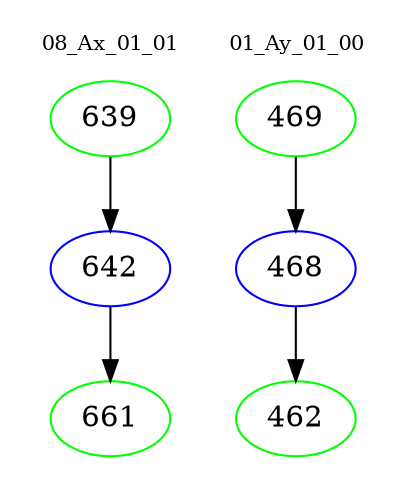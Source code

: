 digraph{
subgraph cluster_0 {
color = white
label = "08_Ax_01_01";
fontsize=10;
T0_639 [label="639", color="green"]
T0_639 -> T0_642 [color="black"]
T0_642 [label="642", color="blue"]
T0_642 -> T0_661 [color="black"]
T0_661 [label="661", color="green"]
}
subgraph cluster_1 {
color = white
label = "01_Ay_01_00";
fontsize=10;
T1_469 [label="469", color="green"]
T1_469 -> T1_468 [color="black"]
T1_468 [label="468", color="blue"]
T1_468 -> T1_462 [color="black"]
T1_462 [label="462", color="green"]
}
}
